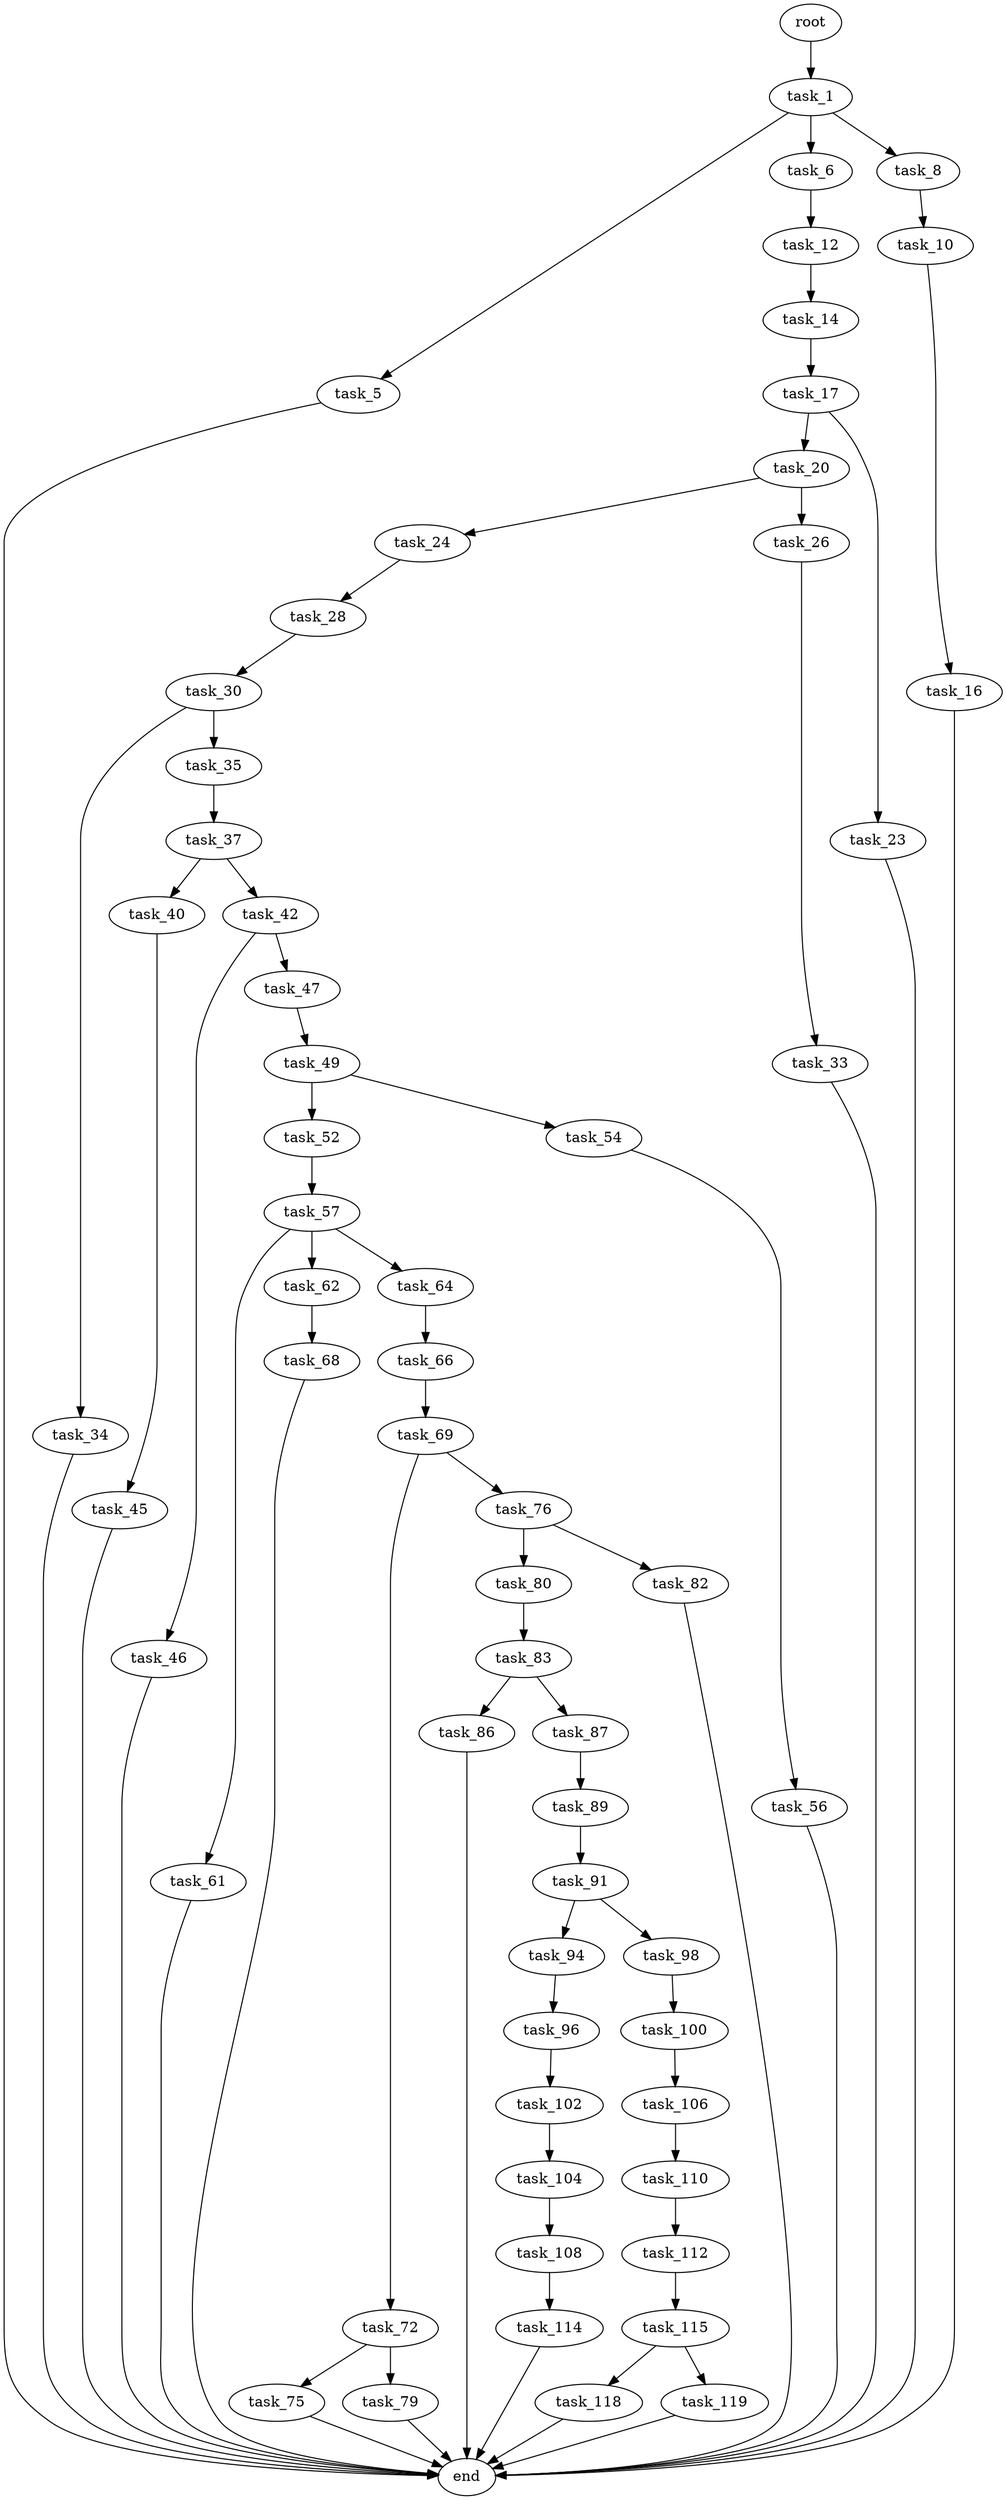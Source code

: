 digraph G {
  root [size="0.000000"];
  task_1 [size="549755813888.000000"];
  task_5 [size="549755813888.000000"];
  task_6 [size="64848355821.000000"];
  task_8 [size="220180443644.000000"];
  end [size="0.000000"];
  task_12 [size="549755813888.000000"];
  task_10 [size="1234764122.000000"];
  task_16 [size="68719476736.000000"];
  task_14 [size="692720673476.000000"];
  task_17 [size="3816222904.000000"];
  task_20 [size="68719476736.000000"];
  task_23 [size="782757789696.000000"];
  task_24 [size="32627269266.000000"];
  task_26 [size="794833208728.000000"];
  task_28 [size="8371713250.000000"];
  task_33 [size="23921265372.000000"];
  task_30 [size="758856756216.000000"];
  task_34 [size="31871121992.000000"];
  task_35 [size="405614213281.000000"];
  task_37 [size="782757789696.000000"];
  task_40 [size="65147944711.000000"];
  task_42 [size="8589934592.000000"];
  task_45 [size="241029037080.000000"];
  task_46 [size="1828841175.000000"];
  task_47 [size="68719476736.000000"];
  task_49 [size="622192777885.000000"];
  task_52 [size="30563609062.000000"];
  task_54 [size="419142642585.000000"];
  task_57 [size="28145200562.000000"];
  task_56 [size="231928233984.000000"];
  task_61 [size="301311983844.000000"];
  task_62 [size="549755813888.000000"];
  task_64 [size="231928233984.000000"];
  task_68 [size="1073741824000.000000"];
  task_66 [size="8589934592.000000"];
  task_69 [size="27154528230.000000"];
  task_72 [size="11820578455.000000"];
  task_76 [size="2236121256.000000"];
  task_75 [size="28991029248.000000"];
  task_79 [size="1278155426421.000000"];
  task_80 [size="9664054172.000000"];
  task_82 [size="782757789696.000000"];
  task_83 [size="276640662297.000000"];
  task_86 [size="8589934592.000000"];
  task_87 [size="1455510673.000000"];
  task_89 [size="939391932.000000"];
  task_91 [size="68719476736.000000"];
  task_94 [size="14809420353.000000"];
  task_98 [size="203574419980.000000"];
  task_96 [size="3345715790.000000"];
  task_102 [size="549755813888.000000"];
  task_100 [size="336954980816.000000"];
  task_106 [size="41395524272.000000"];
  task_104 [size="782757789696.000000"];
  task_108 [size="38084717756.000000"];
  task_110 [size="1073741824000.000000"];
  task_114 [size="368293445632.000000"];
  task_112 [size="777824229468.000000"];
  task_115 [size="4079707067.000000"];
  task_118 [size="1392824368.000000"];
  task_119 [size="215019846318.000000"];

  root -> task_1 [size="1.000000"];
  task_1 -> task_5 [size="536870912.000000"];
  task_1 -> task_6 [size="536870912.000000"];
  task_1 -> task_8 [size="536870912.000000"];
  task_5 -> end [size="1.000000"];
  task_6 -> task_12 [size="301989888.000000"];
  task_8 -> task_10 [size="679477248.000000"];
  task_12 -> task_14 [size="536870912.000000"];
  task_10 -> task_16 [size="75497472.000000"];
  task_16 -> end [size="1.000000"];
  task_14 -> task_17 [size="536870912.000000"];
  task_17 -> task_20 [size="134217728.000000"];
  task_17 -> task_23 [size="134217728.000000"];
  task_20 -> task_24 [size="134217728.000000"];
  task_20 -> task_26 [size="134217728.000000"];
  task_23 -> end [size="1.000000"];
  task_24 -> task_28 [size="536870912.000000"];
  task_26 -> task_33 [size="536870912.000000"];
  task_28 -> task_30 [size="411041792.000000"];
  task_33 -> end [size="1.000000"];
  task_30 -> task_34 [size="536870912.000000"];
  task_30 -> task_35 [size="536870912.000000"];
  task_34 -> end [size="1.000000"];
  task_35 -> task_37 [size="838860800.000000"];
  task_37 -> task_40 [size="679477248.000000"];
  task_37 -> task_42 [size="679477248.000000"];
  task_40 -> task_45 [size="75497472.000000"];
  task_42 -> task_46 [size="33554432.000000"];
  task_42 -> task_47 [size="33554432.000000"];
  task_45 -> end [size="1.000000"];
  task_46 -> end [size="1.000000"];
  task_47 -> task_49 [size="134217728.000000"];
  task_49 -> task_52 [size="411041792.000000"];
  task_49 -> task_54 [size="411041792.000000"];
  task_52 -> task_57 [size="33554432.000000"];
  task_54 -> task_56 [size="838860800.000000"];
  task_57 -> task_61 [size="679477248.000000"];
  task_57 -> task_62 [size="679477248.000000"];
  task_57 -> task_64 [size="679477248.000000"];
  task_56 -> end [size="1.000000"];
  task_61 -> end [size="1.000000"];
  task_62 -> task_68 [size="536870912.000000"];
  task_64 -> task_66 [size="301989888.000000"];
  task_68 -> end [size="1.000000"];
  task_66 -> task_69 [size="33554432.000000"];
  task_69 -> task_72 [size="536870912.000000"];
  task_69 -> task_76 [size="536870912.000000"];
  task_72 -> task_75 [size="209715200.000000"];
  task_72 -> task_79 [size="209715200.000000"];
  task_76 -> task_80 [size="75497472.000000"];
  task_76 -> task_82 [size="75497472.000000"];
  task_75 -> end [size="1.000000"];
  task_79 -> end [size="1.000000"];
  task_80 -> task_83 [size="209715200.000000"];
  task_82 -> end [size="1.000000"];
  task_83 -> task_86 [size="411041792.000000"];
  task_83 -> task_87 [size="411041792.000000"];
  task_86 -> end [size="1.000000"];
  task_87 -> task_89 [size="33554432.000000"];
  task_89 -> task_91 [size="33554432.000000"];
  task_91 -> task_94 [size="134217728.000000"];
  task_91 -> task_98 [size="134217728.000000"];
  task_94 -> task_96 [size="838860800.000000"];
  task_98 -> task_100 [size="209715200.000000"];
  task_96 -> task_102 [size="134217728.000000"];
  task_102 -> task_104 [size="536870912.000000"];
  task_100 -> task_106 [size="411041792.000000"];
  task_106 -> task_110 [size="33554432.000000"];
  task_104 -> task_108 [size="679477248.000000"];
  task_108 -> task_114 [size="679477248.000000"];
  task_110 -> task_112 [size="838860800.000000"];
  task_114 -> end [size="1.000000"];
  task_112 -> task_115 [size="536870912.000000"];
  task_115 -> task_118 [size="301989888.000000"];
  task_115 -> task_119 [size="301989888.000000"];
  task_118 -> end [size="1.000000"];
  task_119 -> end [size="1.000000"];
}

